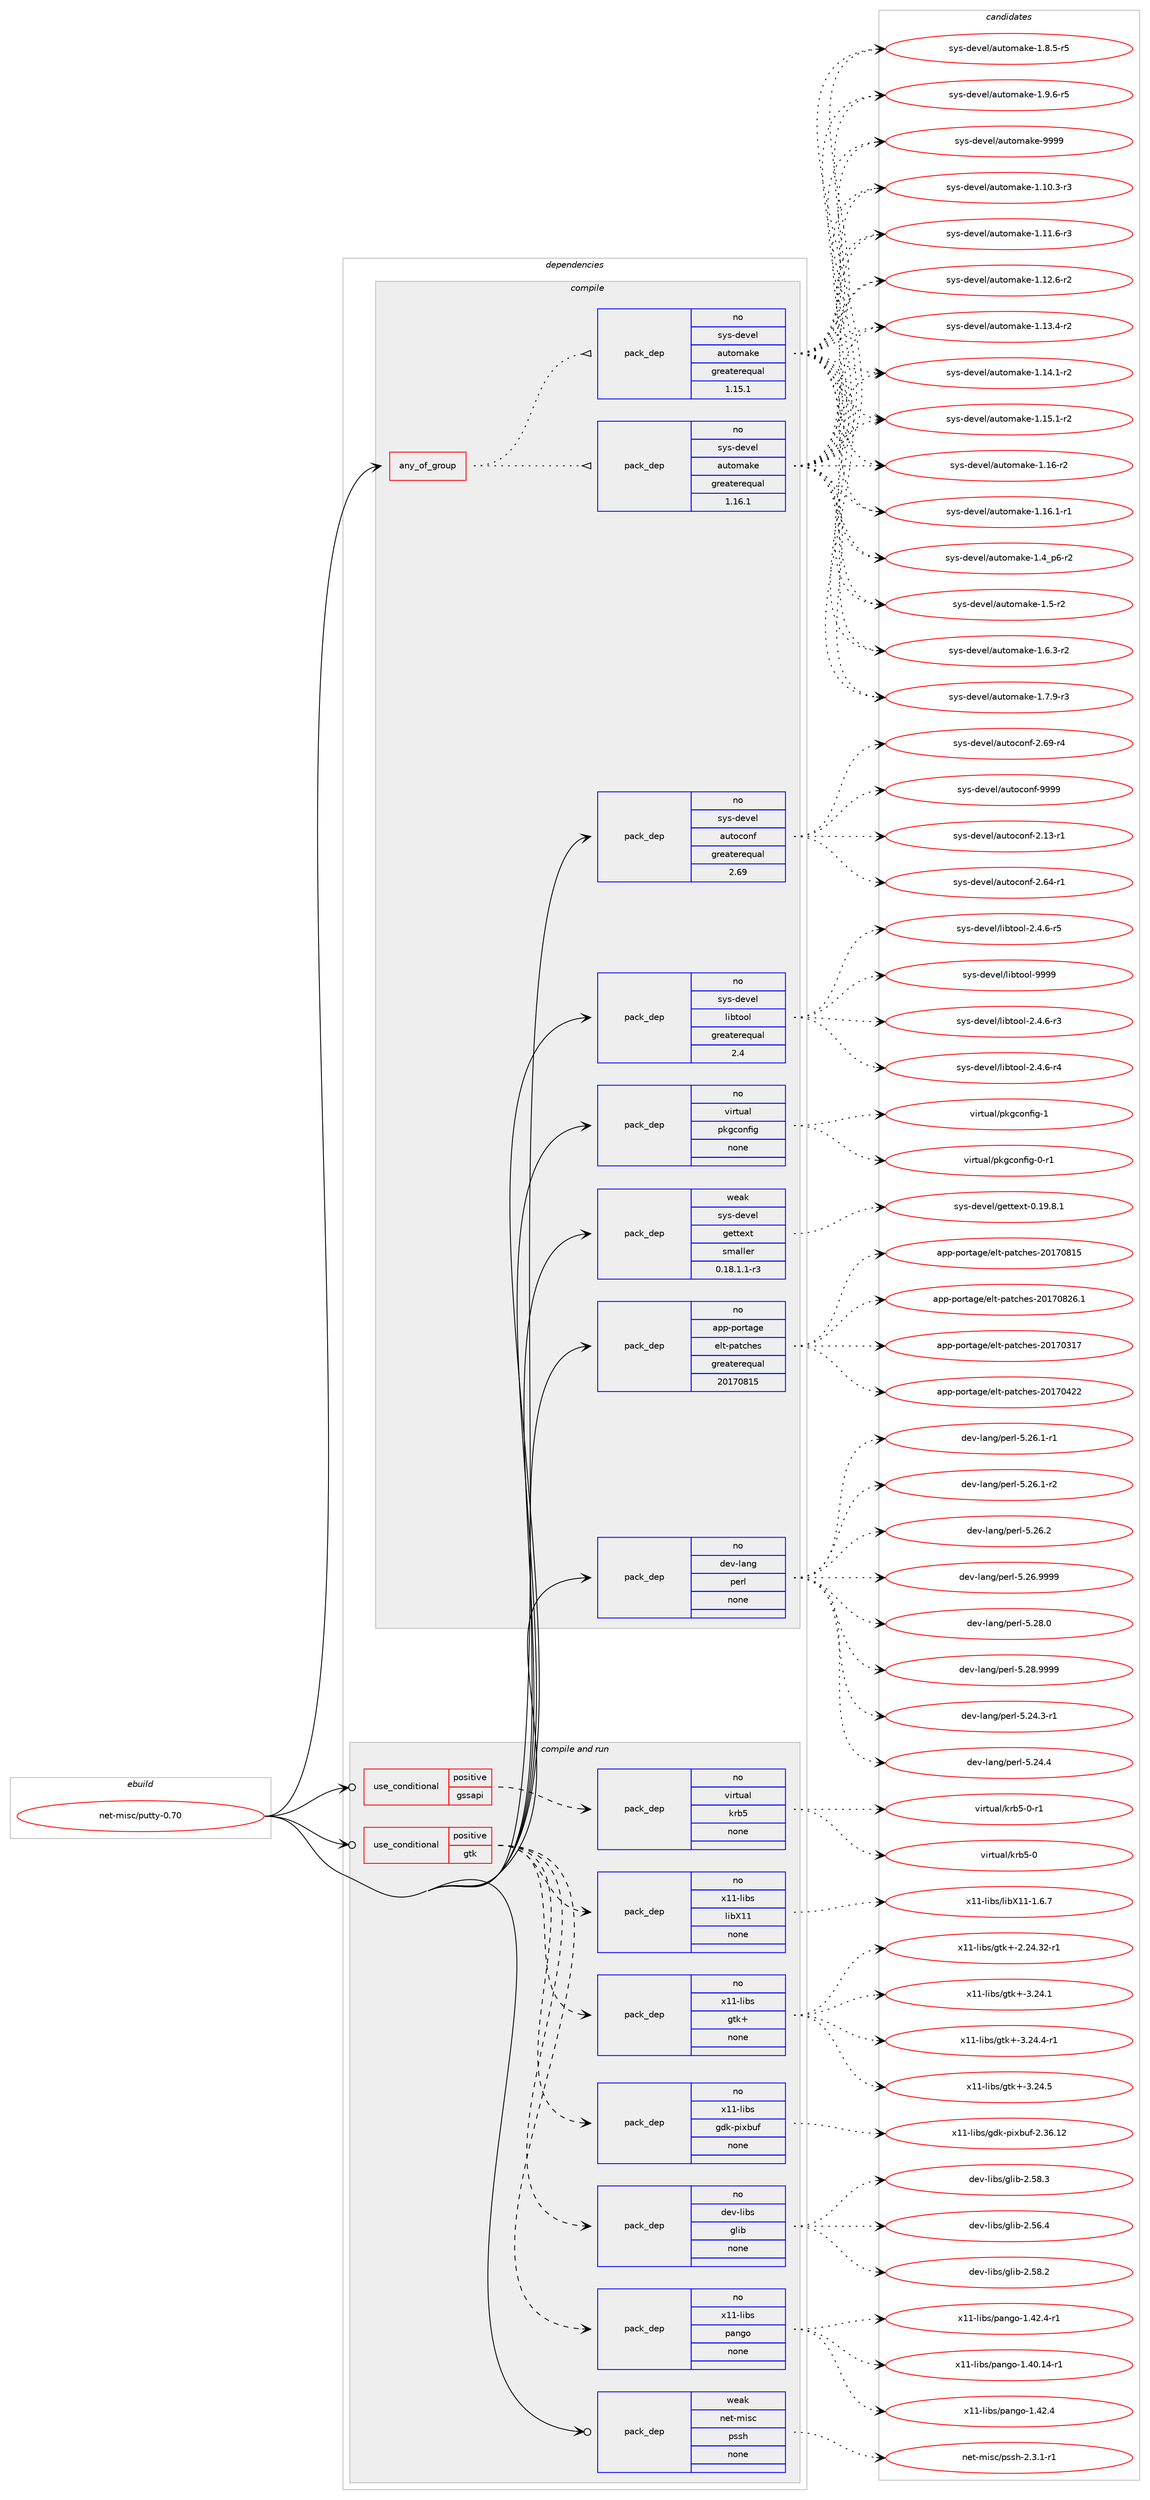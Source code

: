 digraph prolog {

# *************
# Graph options
# *************

newrank=true;
concentrate=true;
compound=true;
graph [rankdir=LR,fontname=Helvetica,fontsize=10,ranksep=1.5];#, ranksep=2.5, nodesep=0.2];
edge  [arrowhead=vee];
node  [fontname=Helvetica,fontsize=10];

# **********
# The ebuild
# **********

subgraph cluster_leftcol {
color=gray;
rank=same;
label=<<i>ebuild</i>>;
id [label="net-misc/putty-0.70", color=red, width=4, href="../net-misc/putty-0.70.svg"];
}

# ****************
# The dependencies
# ****************

subgraph cluster_midcol {
color=gray;
label=<<i>dependencies</i>>;
subgraph cluster_compile {
fillcolor="#eeeeee";
style=filled;
label=<<i>compile</i>>;
subgraph any26427 {
dependency1671235 [label=<<TABLE BORDER="0" CELLBORDER="1" CELLSPACING="0" CELLPADDING="4"><TR><TD CELLPADDING="10">any_of_group</TD></TR></TABLE>>, shape=none, color=red];subgraph pack1194900 {
dependency1671236 [label=<<TABLE BORDER="0" CELLBORDER="1" CELLSPACING="0" CELLPADDING="4" WIDTH="220"><TR><TD ROWSPAN="6" CELLPADDING="30">pack_dep</TD></TR><TR><TD WIDTH="110">no</TD></TR><TR><TD>sys-devel</TD></TR><TR><TD>automake</TD></TR><TR><TD>greaterequal</TD></TR><TR><TD>1.16.1</TD></TR></TABLE>>, shape=none, color=blue];
}
dependency1671235:e -> dependency1671236:w [weight=20,style="dotted",arrowhead="oinv"];
subgraph pack1194901 {
dependency1671237 [label=<<TABLE BORDER="0" CELLBORDER="1" CELLSPACING="0" CELLPADDING="4" WIDTH="220"><TR><TD ROWSPAN="6" CELLPADDING="30">pack_dep</TD></TR><TR><TD WIDTH="110">no</TD></TR><TR><TD>sys-devel</TD></TR><TR><TD>automake</TD></TR><TR><TD>greaterequal</TD></TR><TR><TD>1.15.1</TD></TR></TABLE>>, shape=none, color=blue];
}
dependency1671235:e -> dependency1671237:w [weight=20,style="dotted",arrowhead="oinv"];
}
id:e -> dependency1671235:w [weight=20,style="solid",arrowhead="vee"];
subgraph pack1194902 {
dependency1671238 [label=<<TABLE BORDER="0" CELLBORDER="1" CELLSPACING="0" CELLPADDING="4" WIDTH="220"><TR><TD ROWSPAN="6" CELLPADDING="30">pack_dep</TD></TR><TR><TD WIDTH="110">no</TD></TR><TR><TD>app-portage</TD></TR><TR><TD>elt-patches</TD></TR><TR><TD>greaterequal</TD></TR><TR><TD>20170815</TD></TR></TABLE>>, shape=none, color=blue];
}
id:e -> dependency1671238:w [weight=20,style="solid",arrowhead="vee"];
subgraph pack1194903 {
dependency1671239 [label=<<TABLE BORDER="0" CELLBORDER="1" CELLSPACING="0" CELLPADDING="4" WIDTH="220"><TR><TD ROWSPAN="6" CELLPADDING="30">pack_dep</TD></TR><TR><TD WIDTH="110">no</TD></TR><TR><TD>dev-lang</TD></TR><TR><TD>perl</TD></TR><TR><TD>none</TD></TR><TR><TD></TD></TR></TABLE>>, shape=none, color=blue];
}
id:e -> dependency1671239:w [weight=20,style="solid",arrowhead="vee"];
subgraph pack1194904 {
dependency1671240 [label=<<TABLE BORDER="0" CELLBORDER="1" CELLSPACING="0" CELLPADDING="4" WIDTH="220"><TR><TD ROWSPAN="6" CELLPADDING="30">pack_dep</TD></TR><TR><TD WIDTH="110">no</TD></TR><TR><TD>sys-devel</TD></TR><TR><TD>autoconf</TD></TR><TR><TD>greaterequal</TD></TR><TR><TD>2.69</TD></TR></TABLE>>, shape=none, color=blue];
}
id:e -> dependency1671240:w [weight=20,style="solid",arrowhead="vee"];
subgraph pack1194905 {
dependency1671241 [label=<<TABLE BORDER="0" CELLBORDER="1" CELLSPACING="0" CELLPADDING="4" WIDTH="220"><TR><TD ROWSPAN="6" CELLPADDING="30">pack_dep</TD></TR><TR><TD WIDTH="110">no</TD></TR><TR><TD>sys-devel</TD></TR><TR><TD>libtool</TD></TR><TR><TD>greaterequal</TD></TR><TR><TD>2.4</TD></TR></TABLE>>, shape=none, color=blue];
}
id:e -> dependency1671241:w [weight=20,style="solid",arrowhead="vee"];
subgraph pack1194906 {
dependency1671242 [label=<<TABLE BORDER="0" CELLBORDER="1" CELLSPACING="0" CELLPADDING="4" WIDTH="220"><TR><TD ROWSPAN="6" CELLPADDING="30">pack_dep</TD></TR><TR><TD WIDTH="110">no</TD></TR><TR><TD>virtual</TD></TR><TR><TD>pkgconfig</TD></TR><TR><TD>none</TD></TR><TR><TD></TD></TR></TABLE>>, shape=none, color=blue];
}
id:e -> dependency1671242:w [weight=20,style="solid",arrowhead="vee"];
subgraph pack1194907 {
dependency1671243 [label=<<TABLE BORDER="0" CELLBORDER="1" CELLSPACING="0" CELLPADDING="4" WIDTH="220"><TR><TD ROWSPAN="6" CELLPADDING="30">pack_dep</TD></TR><TR><TD WIDTH="110">weak</TD></TR><TR><TD>sys-devel</TD></TR><TR><TD>gettext</TD></TR><TR><TD>smaller</TD></TR><TR><TD>0.18.1.1-r3</TD></TR></TABLE>>, shape=none, color=blue];
}
id:e -> dependency1671243:w [weight=20,style="solid",arrowhead="vee"];
}
subgraph cluster_compileandrun {
fillcolor="#eeeeee";
style=filled;
label=<<i>compile and run</i>>;
subgraph cond449084 {
dependency1671244 [label=<<TABLE BORDER="0" CELLBORDER="1" CELLSPACING="0" CELLPADDING="4"><TR><TD ROWSPAN="3" CELLPADDING="10">use_conditional</TD></TR><TR><TD>positive</TD></TR><TR><TD>gssapi</TD></TR></TABLE>>, shape=none, color=red];
subgraph pack1194908 {
dependency1671245 [label=<<TABLE BORDER="0" CELLBORDER="1" CELLSPACING="0" CELLPADDING="4" WIDTH="220"><TR><TD ROWSPAN="6" CELLPADDING="30">pack_dep</TD></TR><TR><TD WIDTH="110">no</TD></TR><TR><TD>virtual</TD></TR><TR><TD>krb5</TD></TR><TR><TD>none</TD></TR><TR><TD></TD></TR></TABLE>>, shape=none, color=blue];
}
dependency1671244:e -> dependency1671245:w [weight=20,style="dashed",arrowhead="vee"];
}
id:e -> dependency1671244:w [weight=20,style="solid",arrowhead="odotvee"];
subgraph cond449085 {
dependency1671246 [label=<<TABLE BORDER="0" CELLBORDER="1" CELLSPACING="0" CELLPADDING="4"><TR><TD ROWSPAN="3" CELLPADDING="10">use_conditional</TD></TR><TR><TD>positive</TD></TR><TR><TD>gtk</TD></TR></TABLE>>, shape=none, color=red];
subgraph pack1194909 {
dependency1671247 [label=<<TABLE BORDER="0" CELLBORDER="1" CELLSPACING="0" CELLPADDING="4" WIDTH="220"><TR><TD ROWSPAN="6" CELLPADDING="30">pack_dep</TD></TR><TR><TD WIDTH="110">no</TD></TR><TR><TD>dev-libs</TD></TR><TR><TD>glib</TD></TR><TR><TD>none</TD></TR><TR><TD></TD></TR></TABLE>>, shape=none, color=blue];
}
dependency1671246:e -> dependency1671247:w [weight=20,style="dashed",arrowhead="vee"];
subgraph pack1194910 {
dependency1671248 [label=<<TABLE BORDER="0" CELLBORDER="1" CELLSPACING="0" CELLPADDING="4" WIDTH="220"><TR><TD ROWSPAN="6" CELLPADDING="30">pack_dep</TD></TR><TR><TD WIDTH="110">no</TD></TR><TR><TD>x11-libs</TD></TR><TR><TD>gdk-pixbuf</TD></TR><TR><TD>none</TD></TR><TR><TD></TD></TR></TABLE>>, shape=none, color=blue];
}
dependency1671246:e -> dependency1671248:w [weight=20,style="dashed",arrowhead="vee"];
subgraph pack1194911 {
dependency1671249 [label=<<TABLE BORDER="0" CELLBORDER="1" CELLSPACING="0" CELLPADDING="4" WIDTH="220"><TR><TD ROWSPAN="6" CELLPADDING="30">pack_dep</TD></TR><TR><TD WIDTH="110">no</TD></TR><TR><TD>x11-libs</TD></TR><TR><TD>gtk+</TD></TR><TR><TD>none</TD></TR><TR><TD></TD></TR></TABLE>>, shape=none, color=blue];
}
dependency1671246:e -> dependency1671249:w [weight=20,style="dashed",arrowhead="vee"];
subgraph pack1194912 {
dependency1671250 [label=<<TABLE BORDER="0" CELLBORDER="1" CELLSPACING="0" CELLPADDING="4" WIDTH="220"><TR><TD ROWSPAN="6" CELLPADDING="30">pack_dep</TD></TR><TR><TD WIDTH="110">no</TD></TR><TR><TD>x11-libs</TD></TR><TR><TD>libX11</TD></TR><TR><TD>none</TD></TR><TR><TD></TD></TR></TABLE>>, shape=none, color=blue];
}
dependency1671246:e -> dependency1671250:w [weight=20,style="dashed",arrowhead="vee"];
subgraph pack1194913 {
dependency1671251 [label=<<TABLE BORDER="0" CELLBORDER="1" CELLSPACING="0" CELLPADDING="4" WIDTH="220"><TR><TD ROWSPAN="6" CELLPADDING="30">pack_dep</TD></TR><TR><TD WIDTH="110">no</TD></TR><TR><TD>x11-libs</TD></TR><TR><TD>pango</TD></TR><TR><TD>none</TD></TR><TR><TD></TD></TR></TABLE>>, shape=none, color=blue];
}
dependency1671246:e -> dependency1671251:w [weight=20,style="dashed",arrowhead="vee"];
}
id:e -> dependency1671246:w [weight=20,style="solid",arrowhead="odotvee"];
subgraph pack1194914 {
dependency1671252 [label=<<TABLE BORDER="0" CELLBORDER="1" CELLSPACING="0" CELLPADDING="4" WIDTH="220"><TR><TD ROWSPAN="6" CELLPADDING="30">pack_dep</TD></TR><TR><TD WIDTH="110">weak</TD></TR><TR><TD>net-misc</TD></TR><TR><TD>pssh</TD></TR><TR><TD>none</TD></TR><TR><TD></TD></TR></TABLE>>, shape=none, color=blue];
}
id:e -> dependency1671252:w [weight=20,style="solid",arrowhead="odotvee"];
}
subgraph cluster_run {
fillcolor="#eeeeee";
style=filled;
label=<<i>run</i>>;
}
}

# **************
# The candidates
# **************

subgraph cluster_choices {
rank=same;
color=gray;
label=<<i>candidates</i>>;

subgraph choice1194900 {
color=black;
nodesep=1;
choice11512111545100101118101108479711711611110997107101454946494846514511451 [label="sys-devel/automake-1.10.3-r3", color=red, width=4,href="../sys-devel/automake-1.10.3-r3.svg"];
choice11512111545100101118101108479711711611110997107101454946494946544511451 [label="sys-devel/automake-1.11.6-r3", color=red, width=4,href="../sys-devel/automake-1.11.6-r3.svg"];
choice11512111545100101118101108479711711611110997107101454946495046544511450 [label="sys-devel/automake-1.12.6-r2", color=red, width=4,href="../sys-devel/automake-1.12.6-r2.svg"];
choice11512111545100101118101108479711711611110997107101454946495146524511450 [label="sys-devel/automake-1.13.4-r2", color=red, width=4,href="../sys-devel/automake-1.13.4-r2.svg"];
choice11512111545100101118101108479711711611110997107101454946495246494511450 [label="sys-devel/automake-1.14.1-r2", color=red, width=4,href="../sys-devel/automake-1.14.1-r2.svg"];
choice11512111545100101118101108479711711611110997107101454946495346494511450 [label="sys-devel/automake-1.15.1-r2", color=red, width=4,href="../sys-devel/automake-1.15.1-r2.svg"];
choice1151211154510010111810110847971171161111099710710145494649544511450 [label="sys-devel/automake-1.16-r2", color=red, width=4,href="../sys-devel/automake-1.16-r2.svg"];
choice11512111545100101118101108479711711611110997107101454946495446494511449 [label="sys-devel/automake-1.16.1-r1", color=red, width=4,href="../sys-devel/automake-1.16.1-r1.svg"];
choice115121115451001011181011084797117116111109971071014549465295112544511450 [label="sys-devel/automake-1.4_p6-r2", color=red, width=4,href="../sys-devel/automake-1.4_p6-r2.svg"];
choice11512111545100101118101108479711711611110997107101454946534511450 [label="sys-devel/automake-1.5-r2", color=red, width=4,href="../sys-devel/automake-1.5-r2.svg"];
choice115121115451001011181011084797117116111109971071014549465446514511450 [label="sys-devel/automake-1.6.3-r2", color=red, width=4,href="../sys-devel/automake-1.6.3-r2.svg"];
choice115121115451001011181011084797117116111109971071014549465546574511451 [label="sys-devel/automake-1.7.9-r3", color=red, width=4,href="../sys-devel/automake-1.7.9-r3.svg"];
choice115121115451001011181011084797117116111109971071014549465646534511453 [label="sys-devel/automake-1.8.5-r5", color=red, width=4,href="../sys-devel/automake-1.8.5-r5.svg"];
choice115121115451001011181011084797117116111109971071014549465746544511453 [label="sys-devel/automake-1.9.6-r5", color=red, width=4,href="../sys-devel/automake-1.9.6-r5.svg"];
choice115121115451001011181011084797117116111109971071014557575757 [label="sys-devel/automake-9999", color=red, width=4,href="../sys-devel/automake-9999.svg"];
dependency1671236:e -> choice11512111545100101118101108479711711611110997107101454946494846514511451:w [style=dotted,weight="100"];
dependency1671236:e -> choice11512111545100101118101108479711711611110997107101454946494946544511451:w [style=dotted,weight="100"];
dependency1671236:e -> choice11512111545100101118101108479711711611110997107101454946495046544511450:w [style=dotted,weight="100"];
dependency1671236:e -> choice11512111545100101118101108479711711611110997107101454946495146524511450:w [style=dotted,weight="100"];
dependency1671236:e -> choice11512111545100101118101108479711711611110997107101454946495246494511450:w [style=dotted,weight="100"];
dependency1671236:e -> choice11512111545100101118101108479711711611110997107101454946495346494511450:w [style=dotted,weight="100"];
dependency1671236:e -> choice1151211154510010111810110847971171161111099710710145494649544511450:w [style=dotted,weight="100"];
dependency1671236:e -> choice11512111545100101118101108479711711611110997107101454946495446494511449:w [style=dotted,weight="100"];
dependency1671236:e -> choice115121115451001011181011084797117116111109971071014549465295112544511450:w [style=dotted,weight="100"];
dependency1671236:e -> choice11512111545100101118101108479711711611110997107101454946534511450:w [style=dotted,weight="100"];
dependency1671236:e -> choice115121115451001011181011084797117116111109971071014549465446514511450:w [style=dotted,weight="100"];
dependency1671236:e -> choice115121115451001011181011084797117116111109971071014549465546574511451:w [style=dotted,weight="100"];
dependency1671236:e -> choice115121115451001011181011084797117116111109971071014549465646534511453:w [style=dotted,weight="100"];
dependency1671236:e -> choice115121115451001011181011084797117116111109971071014549465746544511453:w [style=dotted,weight="100"];
dependency1671236:e -> choice115121115451001011181011084797117116111109971071014557575757:w [style=dotted,weight="100"];
}
subgraph choice1194901 {
color=black;
nodesep=1;
choice11512111545100101118101108479711711611110997107101454946494846514511451 [label="sys-devel/automake-1.10.3-r3", color=red, width=4,href="../sys-devel/automake-1.10.3-r3.svg"];
choice11512111545100101118101108479711711611110997107101454946494946544511451 [label="sys-devel/automake-1.11.6-r3", color=red, width=4,href="../sys-devel/automake-1.11.6-r3.svg"];
choice11512111545100101118101108479711711611110997107101454946495046544511450 [label="sys-devel/automake-1.12.6-r2", color=red, width=4,href="../sys-devel/automake-1.12.6-r2.svg"];
choice11512111545100101118101108479711711611110997107101454946495146524511450 [label="sys-devel/automake-1.13.4-r2", color=red, width=4,href="../sys-devel/automake-1.13.4-r2.svg"];
choice11512111545100101118101108479711711611110997107101454946495246494511450 [label="sys-devel/automake-1.14.1-r2", color=red, width=4,href="../sys-devel/automake-1.14.1-r2.svg"];
choice11512111545100101118101108479711711611110997107101454946495346494511450 [label="sys-devel/automake-1.15.1-r2", color=red, width=4,href="../sys-devel/automake-1.15.1-r2.svg"];
choice1151211154510010111810110847971171161111099710710145494649544511450 [label="sys-devel/automake-1.16-r2", color=red, width=4,href="../sys-devel/automake-1.16-r2.svg"];
choice11512111545100101118101108479711711611110997107101454946495446494511449 [label="sys-devel/automake-1.16.1-r1", color=red, width=4,href="../sys-devel/automake-1.16.1-r1.svg"];
choice115121115451001011181011084797117116111109971071014549465295112544511450 [label="sys-devel/automake-1.4_p6-r2", color=red, width=4,href="../sys-devel/automake-1.4_p6-r2.svg"];
choice11512111545100101118101108479711711611110997107101454946534511450 [label="sys-devel/automake-1.5-r2", color=red, width=4,href="../sys-devel/automake-1.5-r2.svg"];
choice115121115451001011181011084797117116111109971071014549465446514511450 [label="sys-devel/automake-1.6.3-r2", color=red, width=4,href="../sys-devel/automake-1.6.3-r2.svg"];
choice115121115451001011181011084797117116111109971071014549465546574511451 [label="sys-devel/automake-1.7.9-r3", color=red, width=4,href="../sys-devel/automake-1.7.9-r3.svg"];
choice115121115451001011181011084797117116111109971071014549465646534511453 [label="sys-devel/automake-1.8.5-r5", color=red, width=4,href="../sys-devel/automake-1.8.5-r5.svg"];
choice115121115451001011181011084797117116111109971071014549465746544511453 [label="sys-devel/automake-1.9.6-r5", color=red, width=4,href="../sys-devel/automake-1.9.6-r5.svg"];
choice115121115451001011181011084797117116111109971071014557575757 [label="sys-devel/automake-9999", color=red, width=4,href="../sys-devel/automake-9999.svg"];
dependency1671237:e -> choice11512111545100101118101108479711711611110997107101454946494846514511451:w [style=dotted,weight="100"];
dependency1671237:e -> choice11512111545100101118101108479711711611110997107101454946494946544511451:w [style=dotted,weight="100"];
dependency1671237:e -> choice11512111545100101118101108479711711611110997107101454946495046544511450:w [style=dotted,weight="100"];
dependency1671237:e -> choice11512111545100101118101108479711711611110997107101454946495146524511450:w [style=dotted,weight="100"];
dependency1671237:e -> choice11512111545100101118101108479711711611110997107101454946495246494511450:w [style=dotted,weight="100"];
dependency1671237:e -> choice11512111545100101118101108479711711611110997107101454946495346494511450:w [style=dotted,weight="100"];
dependency1671237:e -> choice1151211154510010111810110847971171161111099710710145494649544511450:w [style=dotted,weight="100"];
dependency1671237:e -> choice11512111545100101118101108479711711611110997107101454946495446494511449:w [style=dotted,weight="100"];
dependency1671237:e -> choice115121115451001011181011084797117116111109971071014549465295112544511450:w [style=dotted,weight="100"];
dependency1671237:e -> choice11512111545100101118101108479711711611110997107101454946534511450:w [style=dotted,weight="100"];
dependency1671237:e -> choice115121115451001011181011084797117116111109971071014549465446514511450:w [style=dotted,weight="100"];
dependency1671237:e -> choice115121115451001011181011084797117116111109971071014549465546574511451:w [style=dotted,weight="100"];
dependency1671237:e -> choice115121115451001011181011084797117116111109971071014549465646534511453:w [style=dotted,weight="100"];
dependency1671237:e -> choice115121115451001011181011084797117116111109971071014549465746544511453:w [style=dotted,weight="100"];
dependency1671237:e -> choice115121115451001011181011084797117116111109971071014557575757:w [style=dotted,weight="100"];
}
subgraph choice1194902 {
color=black;
nodesep=1;
choice97112112451121111141169710310147101108116451129711699104101115455048495548514955 [label="app-portage/elt-patches-20170317", color=red, width=4,href="../app-portage/elt-patches-20170317.svg"];
choice97112112451121111141169710310147101108116451129711699104101115455048495548525050 [label="app-portage/elt-patches-20170422", color=red, width=4,href="../app-portage/elt-patches-20170422.svg"];
choice97112112451121111141169710310147101108116451129711699104101115455048495548564953 [label="app-portage/elt-patches-20170815", color=red, width=4,href="../app-portage/elt-patches-20170815.svg"];
choice971121124511211111411697103101471011081164511297116991041011154550484955485650544649 [label="app-portage/elt-patches-20170826.1", color=red, width=4,href="../app-portage/elt-patches-20170826.1.svg"];
dependency1671238:e -> choice97112112451121111141169710310147101108116451129711699104101115455048495548514955:w [style=dotted,weight="100"];
dependency1671238:e -> choice97112112451121111141169710310147101108116451129711699104101115455048495548525050:w [style=dotted,weight="100"];
dependency1671238:e -> choice97112112451121111141169710310147101108116451129711699104101115455048495548564953:w [style=dotted,weight="100"];
dependency1671238:e -> choice971121124511211111411697103101471011081164511297116991041011154550484955485650544649:w [style=dotted,weight="100"];
}
subgraph choice1194903 {
color=black;
nodesep=1;
choice100101118451089711010347112101114108455346505246514511449 [label="dev-lang/perl-5.24.3-r1", color=red, width=4,href="../dev-lang/perl-5.24.3-r1.svg"];
choice10010111845108971101034711210111410845534650524652 [label="dev-lang/perl-5.24.4", color=red, width=4,href="../dev-lang/perl-5.24.4.svg"];
choice100101118451089711010347112101114108455346505446494511449 [label="dev-lang/perl-5.26.1-r1", color=red, width=4,href="../dev-lang/perl-5.26.1-r1.svg"];
choice100101118451089711010347112101114108455346505446494511450 [label="dev-lang/perl-5.26.1-r2", color=red, width=4,href="../dev-lang/perl-5.26.1-r2.svg"];
choice10010111845108971101034711210111410845534650544650 [label="dev-lang/perl-5.26.2", color=red, width=4,href="../dev-lang/perl-5.26.2.svg"];
choice10010111845108971101034711210111410845534650544657575757 [label="dev-lang/perl-5.26.9999", color=red, width=4,href="../dev-lang/perl-5.26.9999.svg"];
choice10010111845108971101034711210111410845534650564648 [label="dev-lang/perl-5.28.0", color=red, width=4,href="../dev-lang/perl-5.28.0.svg"];
choice10010111845108971101034711210111410845534650564657575757 [label="dev-lang/perl-5.28.9999", color=red, width=4,href="../dev-lang/perl-5.28.9999.svg"];
dependency1671239:e -> choice100101118451089711010347112101114108455346505246514511449:w [style=dotted,weight="100"];
dependency1671239:e -> choice10010111845108971101034711210111410845534650524652:w [style=dotted,weight="100"];
dependency1671239:e -> choice100101118451089711010347112101114108455346505446494511449:w [style=dotted,weight="100"];
dependency1671239:e -> choice100101118451089711010347112101114108455346505446494511450:w [style=dotted,weight="100"];
dependency1671239:e -> choice10010111845108971101034711210111410845534650544650:w [style=dotted,weight="100"];
dependency1671239:e -> choice10010111845108971101034711210111410845534650544657575757:w [style=dotted,weight="100"];
dependency1671239:e -> choice10010111845108971101034711210111410845534650564648:w [style=dotted,weight="100"];
dependency1671239:e -> choice10010111845108971101034711210111410845534650564657575757:w [style=dotted,weight="100"];
}
subgraph choice1194904 {
color=black;
nodesep=1;
choice1151211154510010111810110847971171161119911111010245504649514511449 [label="sys-devel/autoconf-2.13-r1", color=red, width=4,href="../sys-devel/autoconf-2.13-r1.svg"];
choice1151211154510010111810110847971171161119911111010245504654524511449 [label="sys-devel/autoconf-2.64-r1", color=red, width=4,href="../sys-devel/autoconf-2.64-r1.svg"];
choice1151211154510010111810110847971171161119911111010245504654574511452 [label="sys-devel/autoconf-2.69-r4", color=red, width=4,href="../sys-devel/autoconf-2.69-r4.svg"];
choice115121115451001011181011084797117116111991111101024557575757 [label="sys-devel/autoconf-9999", color=red, width=4,href="../sys-devel/autoconf-9999.svg"];
dependency1671240:e -> choice1151211154510010111810110847971171161119911111010245504649514511449:w [style=dotted,weight="100"];
dependency1671240:e -> choice1151211154510010111810110847971171161119911111010245504654524511449:w [style=dotted,weight="100"];
dependency1671240:e -> choice1151211154510010111810110847971171161119911111010245504654574511452:w [style=dotted,weight="100"];
dependency1671240:e -> choice115121115451001011181011084797117116111991111101024557575757:w [style=dotted,weight="100"];
}
subgraph choice1194905 {
color=black;
nodesep=1;
choice1151211154510010111810110847108105981161111111084550465246544511451 [label="sys-devel/libtool-2.4.6-r3", color=red, width=4,href="../sys-devel/libtool-2.4.6-r3.svg"];
choice1151211154510010111810110847108105981161111111084550465246544511452 [label="sys-devel/libtool-2.4.6-r4", color=red, width=4,href="../sys-devel/libtool-2.4.6-r4.svg"];
choice1151211154510010111810110847108105981161111111084550465246544511453 [label="sys-devel/libtool-2.4.6-r5", color=red, width=4,href="../sys-devel/libtool-2.4.6-r5.svg"];
choice1151211154510010111810110847108105981161111111084557575757 [label="sys-devel/libtool-9999", color=red, width=4,href="../sys-devel/libtool-9999.svg"];
dependency1671241:e -> choice1151211154510010111810110847108105981161111111084550465246544511451:w [style=dotted,weight="100"];
dependency1671241:e -> choice1151211154510010111810110847108105981161111111084550465246544511452:w [style=dotted,weight="100"];
dependency1671241:e -> choice1151211154510010111810110847108105981161111111084550465246544511453:w [style=dotted,weight="100"];
dependency1671241:e -> choice1151211154510010111810110847108105981161111111084557575757:w [style=dotted,weight="100"];
}
subgraph choice1194906 {
color=black;
nodesep=1;
choice11810511411611797108471121071039911111010210510345484511449 [label="virtual/pkgconfig-0-r1", color=red, width=4,href="../virtual/pkgconfig-0-r1.svg"];
choice1181051141161179710847112107103991111101021051034549 [label="virtual/pkgconfig-1", color=red, width=4,href="../virtual/pkgconfig-1.svg"];
dependency1671242:e -> choice11810511411611797108471121071039911111010210510345484511449:w [style=dotted,weight="100"];
dependency1671242:e -> choice1181051141161179710847112107103991111101021051034549:w [style=dotted,weight="100"];
}
subgraph choice1194907 {
color=black;
nodesep=1;
choice1151211154510010111810110847103101116116101120116454846495746564649 [label="sys-devel/gettext-0.19.8.1", color=red, width=4,href="../sys-devel/gettext-0.19.8.1.svg"];
dependency1671243:e -> choice1151211154510010111810110847103101116116101120116454846495746564649:w [style=dotted,weight="100"];
}
subgraph choice1194908 {
color=black;
nodesep=1;
choice118105114116117971084710711498534548 [label="virtual/krb5-0", color=red, width=4,href="../virtual/krb5-0.svg"];
choice1181051141161179710847107114985345484511449 [label="virtual/krb5-0-r1", color=red, width=4,href="../virtual/krb5-0-r1.svg"];
dependency1671245:e -> choice118105114116117971084710711498534548:w [style=dotted,weight="100"];
dependency1671245:e -> choice1181051141161179710847107114985345484511449:w [style=dotted,weight="100"];
}
subgraph choice1194909 {
color=black;
nodesep=1;
choice1001011184510810598115471031081059845504653544652 [label="dev-libs/glib-2.56.4", color=red, width=4,href="../dev-libs/glib-2.56.4.svg"];
choice1001011184510810598115471031081059845504653564650 [label="dev-libs/glib-2.58.2", color=red, width=4,href="../dev-libs/glib-2.58.2.svg"];
choice1001011184510810598115471031081059845504653564651 [label="dev-libs/glib-2.58.3", color=red, width=4,href="../dev-libs/glib-2.58.3.svg"];
dependency1671247:e -> choice1001011184510810598115471031081059845504653544652:w [style=dotted,weight="100"];
dependency1671247:e -> choice1001011184510810598115471031081059845504653564650:w [style=dotted,weight="100"];
dependency1671247:e -> choice1001011184510810598115471031081059845504653564651:w [style=dotted,weight="100"];
}
subgraph choice1194910 {
color=black;
nodesep=1;
choice120494945108105981154710310010745112105120981171024550465154464950 [label="x11-libs/gdk-pixbuf-2.36.12", color=red, width=4,href="../x11-libs/gdk-pixbuf-2.36.12.svg"];
dependency1671248:e -> choice120494945108105981154710310010745112105120981171024550465154464950:w [style=dotted,weight="100"];
}
subgraph choice1194911 {
color=black;
nodesep=1;
choice12049494510810598115471031161074345504650524651504511449 [label="x11-libs/gtk+-2.24.32-r1", color=red, width=4,href="../x11-libs/gtk+-2.24.32-r1.svg"];
choice12049494510810598115471031161074345514650524649 [label="x11-libs/gtk+-3.24.1", color=red, width=4,href="../x11-libs/gtk+-3.24.1.svg"];
choice120494945108105981154710311610743455146505246524511449 [label="x11-libs/gtk+-3.24.4-r1", color=red, width=4,href="../x11-libs/gtk+-3.24.4-r1.svg"];
choice12049494510810598115471031161074345514650524653 [label="x11-libs/gtk+-3.24.5", color=red, width=4,href="../x11-libs/gtk+-3.24.5.svg"];
dependency1671249:e -> choice12049494510810598115471031161074345504650524651504511449:w [style=dotted,weight="100"];
dependency1671249:e -> choice12049494510810598115471031161074345514650524649:w [style=dotted,weight="100"];
dependency1671249:e -> choice120494945108105981154710311610743455146505246524511449:w [style=dotted,weight="100"];
dependency1671249:e -> choice12049494510810598115471031161074345514650524653:w [style=dotted,weight="100"];
}
subgraph choice1194912 {
color=black;
nodesep=1;
choice120494945108105981154710810598884949454946544655 [label="x11-libs/libX11-1.6.7", color=red, width=4,href="../x11-libs/libX11-1.6.7.svg"];
dependency1671250:e -> choice120494945108105981154710810598884949454946544655:w [style=dotted,weight="100"];
}
subgraph choice1194913 {
color=black;
nodesep=1;
choice12049494510810598115471129711010311145494652484649524511449 [label="x11-libs/pango-1.40.14-r1", color=red, width=4,href="../x11-libs/pango-1.40.14-r1.svg"];
choice12049494510810598115471129711010311145494652504652 [label="x11-libs/pango-1.42.4", color=red, width=4,href="../x11-libs/pango-1.42.4.svg"];
choice120494945108105981154711297110103111454946525046524511449 [label="x11-libs/pango-1.42.4-r1", color=red, width=4,href="../x11-libs/pango-1.42.4-r1.svg"];
dependency1671251:e -> choice12049494510810598115471129711010311145494652484649524511449:w [style=dotted,weight="100"];
dependency1671251:e -> choice12049494510810598115471129711010311145494652504652:w [style=dotted,weight="100"];
dependency1671251:e -> choice120494945108105981154711297110103111454946525046524511449:w [style=dotted,weight="100"];
}
subgraph choice1194914 {
color=black;
nodesep=1;
choice1101011164510910511599471121151151044550465146494511449 [label="net-misc/pssh-2.3.1-r1", color=red, width=4,href="../net-misc/pssh-2.3.1-r1.svg"];
dependency1671252:e -> choice1101011164510910511599471121151151044550465146494511449:w [style=dotted,weight="100"];
}
}

}
